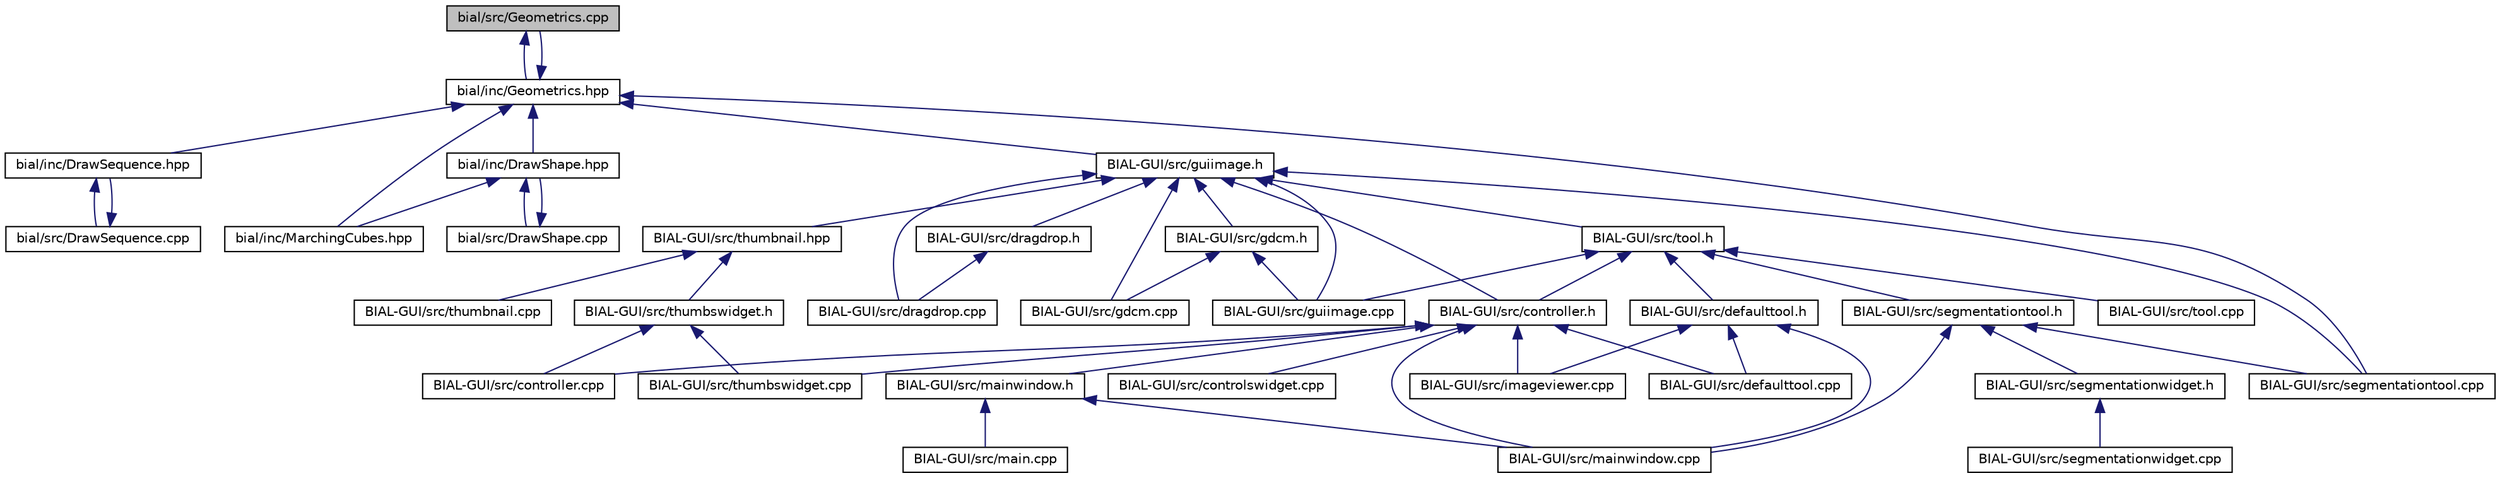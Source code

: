 digraph "bial/src/Geometrics.cpp"
{
  edge [fontname="Helvetica",fontsize="10",labelfontname="Helvetica",labelfontsize="10"];
  node [fontname="Helvetica",fontsize="10",shape=record];
  Node1 [label="bial/src/Geometrics.cpp",height=0.2,width=0.4,color="black", fillcolor="grey75", style="filled", fontcolor="black"];
  Node1 -> Node2 [dir="back",color="midnightblue",fontsize="10",style="solid",fontname="Helvetica"];
  Node2 [label="bial/inc/Geometrics.hpp",height=0.2,width=0.4,color="black", fillcolor="white", style="filled",URL="$_geometrics_8hpp.html"];
  Node2 -> Node3 [dir="back",color="midnightblue",fontsize="10",style="solid",fontname="Helvetica"];
  Node3 [label="bial/inc/DrawSequence.hpp",height=0.2,width=0.4,color="black", fillcolor="white", style="filled",URL="$_draw_sequence_8hpp.html"];
  Node3 -> Node4 [dir="back",color="midnightblue",fontsize="10",style="solid",fontname="Helvetica"];
  Node4 [label="bial/src/DrawSequence.cpp",height=0.2,width=0.4,color="black", fillcolor="white", style="filled",URL="$_draw_sequence_8cpp.html"];
  Node4 -> Node3 [dir="back",color="midnightblue",fontsize="10",style="solid",fontname="Helvetica"];
  Node2 -> Node5 [dir="back",color="midnightblue",fontsize="10",style="solid",fontname="Helvetica"];
  Node5 [label="bial/inc/DrawShape.hpp",height=0.2,width=0.4,color="black", fillcolor="white", style="filled",URL="$_draw_shape_8hpp.html"];
  Node5 -> Node6 [dir="back",color="midnightblue",fontsize="10",style="solid",fontname="Helvetica"];
  Node6 [label="bial/inc/MarchingCubes.hpp",height=0.2,width=0.4,color="black", fillcolor="white", style="filled",URL="$_marching_cubes_8hpp.html",tooltip="Content: Marching Cubes Algorithm   Description: Algorithm proposed by Lorensen and Cline to extract ..."];
  Node5 -> Node7 [dir="back",color="midnightblue",fontsize="10",style="solid",fontname="Helvetica"];
  Node7 [label="bial/src/DrawShape.cpp",height=0.2,width=0.4,color="black", fillcolor="white", style="filled",URL="$_draw_shape_8cpp.html"];
  Node7 -> Node5 [dir="back",color="midnightblue",fontsize="10",style="solid",fontname="Helvetica"];
  Node2 -> Node6 [dir="back",color="midnightblue",fontsize="10",style="solid",fontname="Helvetica"];
  Node2 -> Node1 [dir="back",color="midnightblue",fontsize="10",style="solid",fontname="Helvetica"];
  Node2 -> Node8 [dir="back",color="midnightblue",fontsize="10",style="solid",fontname="Helvetica"];
  Node8 [label="BIAL-GUI/src/guiimage.h",height=0.2,width=0.4,color="black", fillcolor="white", style="filled",URL="$guiimage_8h.html"];
  Node8 -> Node9 [dir="back",color="midnightblue",fontsize="10",style="solid",fontname="Helvetica"];
  Node9 [label="BIAL-GUI/src/controller.h",height=0.2,width=0.4,color="black", fillcolor="white", style="filled",URL="$controller_8h.html"];
  Node9 -> Node10 [dir="back",color="midnightblue",fontsize="10",style="solid",fontname="Helvetica"];
  Node10 [label="BIAL-GUI/src/controller.cpp",height=0.2,width=0.4,color="black", fillcolor="white", style="filled",URL="$controller_8cpp.html"];
  Node9 -> Node11 [dir="back",color="midnightblue",fontsize="10",style="solid",fontname="Helvetica"];
  Node11 [label="BIAL-GUI/src/controlswidget.cpp",height=0.2,width=0.4,color="black", fillcolor="white", style="filled",URL="$controlswidget_8cpp.html"];
  Node9 -> Node12 [dir="back",color="midnightblue",fontsize="10",style="solid",fontname="Helvetica"];
  Node12 [label="BIAL-GUI/src/defaulttool.cpp",height=0.2,width=0.4,color="black", fillcolor="white", style="filled",URL="$defaulttool_8cpp.html"];
  Node9 -> Node13 [dir="back",color="midnightblue",fontsize="10",style="solid",fontname="Helvetica"];
  Node13 [label="BIAL-GUI/src/imageviewer.cpp",height=0.2,width=0.4,color="black", fillcolor="white", style="filled",URL="$imageviewer_8cpp.html"];
  Node9 -> Node14 [dir="back",color="midnightblue",fontsize="10",style="solid",fontname="Helvetica"];
  Node14 [label="BIAL-GUI/src/mainwindow.h",height=0.2,width=0.4,color="black", fillcolor="white", style="filled",URL="$mainwindow_8h.html"];
  Node14 -> Node15 [dir="back",color="midnightblue",fontsize="10",style="solid",fontname="Helvetica"];
  Node15 [label="BIAL-GUI/src/main.cpp",height=0.2,width=0.4,color="black", fillcolor="white", style="filled",URL="$main_8cpp.html"];
  Node14 -> Node16 [dir="back",color="midnightblue",fontsize="10",style="solid",fontname="Helvetica"];
  Node16 [label="BIAL-GUI/src/mainwindow.cpp",height=0.2,width=0.4,color="black", fillcolor="white", style="filled",URL="$mainwindow_8cpp.html"];
  Node9 -> Node16 [dir="back",color="midnightblue",fontsize="10",style="solid",fontname="Helvetica"];
  Node9 -> Node17 [dir="back",color="midnightblue",fontsize="10",style="solid",fontname="Helvetica"];
  Node17 [label="BIAL-GUI/src/thumbswidget.cpp",height=0.2,width=0.4,color="black", fillcolor="white", style="filled",URL="$thumbswidget_8cpp.html"];
  Node8 -> Node18 [dir="back",color="midnightblue",fontsize="10",style="solid",fontname="Helvetica"];
  Node18 [label="BIAL-GUI/src/tool.h",height=0.2,width=0.4,color="black", fillcolor="white", style="filled",URL="$tool_8h.html"];
  Node18 -> Node9 [dir="back",color="midnightblue",fontsize="10",style="solid",fontname="Helvetica"];
  Node18 -> Node19 [dir="back",color="midnightblue",fontsize="10",style="solid",fontname="Helvetica"];
  Node19 [label="BIAL-GUI/src/defaulttool.h",height=0.2,width=0.4,color="black", fillcolor="white", style="filled",URL="$defaulttool_8h.html"];
  Node19 -> Node12 [dir="back",color="midnightblue",fontsize="10",style="solid",fontname="Helvetica"];
  Node19 -> Node13 [dir="back",color="midnightblue",fontsize="10",style="solid",fontname="Helvetica"];
  Node19 -> Node16 [dir="back",color="midnightblue",fontsize="10",style="solid",fontname="Helvetica"];
  Node18 -> Node20 [dir="back",color="midnightblue",fontsize="10",style="solid",fontname="Helvetica"];
  Node20 [label="BIAL-GUI/src/guiimage.cpp",height=0.2,width=0.4,color="black", fillcolor="white", style="filled",URL="$guiimage_8cpp.html"];
  Node18 -> Node21 [dir="back",color="midnightblue",fontsize="10",style="solid",fontname="Helvetica"];
  Node21 [label="BIAL-GUI/src/segmentationtool.h",height=0.2,width=0.4,color="black", fillcolor="white", style="filled",URL="$segmentationtool_8h.html"];
  Node21 -> Node16 [dir="back",color="midnightblue",fontsize="10",style="solid",fontname="Helvetica"];
  Node21 -> Node22 [dir="back",color="midnightblue",fontsize="10",style="solid",fontname="Helvetica"];
  Node22 [label="BIAL-GUI/src/segmentationtool.cpp",height=0.2,width=0.4,color="black", fillcolor="white", style="filled",URL="$segmentationtool_8cpp.html"];
  Node21 -> Node23 [dir="back",color="midnightblue",fontsize="10",style="solid",fontname="Helvetica"];
  Node23 [label="BIAL-GUI/src/segmentationwidget.h",height=0.2,width=0.4,color="black", fillcolor="white", style="filled",URL="$segmentationwidget_8h.html"];
  Node23 -> Node24 [dir="back",color="midnightblue",fontsize="10",style="solid",fontname="Helvetica"];
  Node24 [label="BIAL-GUI/src/segmentationwidget.cpp",height=0.2,width=0.4,color="black", fillcolor="white", style="filled",URL="$segmentationwidget_8cpp.html"];
  Node18 -> Node25 [dir="back",color="midnightblue",fontsize="10",style="solid",fontname="Helvetica"];
  Node25 [label="BIAL-GUI/src/tool.cpp",height=0.2,width=0.4,color="black", fillcolor="white", style="filled",URL="$tool_8cpp.html"];
  Node8 -> Node26 [dir="back",color="midnightblue",fontsize="10",style="solid",fontname="Helvetica"];
  Node26 [label="BIAL-GUI/src/thumbnail.hpp",height=0.2,width=0.4,color="black", fillcolor="white", style="filled",URL="$thumbnail_8hpp.html"];
  Node26 -> Node27 [dir="back",color="midnightblue",fontsize="10",style="solid",fontname="Helvetica"];
  Node27 [label="BIAL-GUI/src/thumbswidget.h",height=0.2,width=0.4,color="black", fillcolor="white", style="filled",URL="$thumbswidget_8h.html"];
  Node27 -> Node10 [dir="back",color="midnightblue",fontsize="10",style="solid",fontname="Helvetica"];
  Node27 -> Node17 [dir="back",color="midnightblue",fontsize="10",style="solid",fontname="Helvetica"];
  Node26 -> Node28 [dir="back",color="midnightblue",fontsize="10",style="solid",fontname="Helvetica"];
  Node28 [label="BIAL-GUI/src/thumbnail.cpp",height=0.2,width=0.4,color="black", fillcolor="white", style="filled",URL="$thumbnail_8cpp.html"];
  Node8 -> Node29 [dir="back",color="midnightblue",fontsize="10",style="solid",fontname="Helvetica"];
  Node29 [label="BIAL-GUI/src/dragdrop.h",height=0.2,width=0.4,color="black", fillcolor="white", style="filled",URL="$dragdrop_8h.html"];
  Node29 -> Node30 [dir="back",color="midnightblue",fontsize="10",style="solid",fontname="Helvetica"];
  Node30 [label="BIAL-GUI/src/dragdrop.cpp",height=0.2,width=0.4,color="black", fillcolor="white", style="filled",URL="$dragdrop_8cpp.html"];
  Node8 -> Node30 [dir="back",color="midnightblue",fontsize="10",style="solid",fontname="Helvetica"];
  Node8 -> Node31 [dir="back",color="midnightblue",fontsize="10",style="solid",fontname="Helvetica"];
  Node31 [label="BIAL-GUI/src/gdcm.h",height=0.2,width=0.4,color="black", fillcolor="white", style="filled",URL="$gdcm_8h.html"];
  Node31 -> Node32 [dir="back",color="midnightblue",fontsize="10",style="solid",fontname="Helvetica"];
  Node32 [label="BIAL-GUI/src/gdcm.cpp",height=0.2,width=0.4,color="black", fillcolor="white", style="filled",URL="$gdcm_8cpp.html"];
  Node31 -> Node20 [dir="back",color="midnightblue",fontsize="10",style="solid",fontname="Helvetica"];
  Node8 -> Node32 [dir="back",color="midnightblue",fontsize="10",style="solid",fontname="Helvetica"];
  Node8 -> Node20 [dir="back",color="midnightblue",fontsize="10",style="solid",fontname="Helvetica"];
  Node8 -> Node22 [dir="back",color="midnightblue",fontsize="10",style="solid",fontname="Helvetica"];
  Node2 -> Node22 [dir="back",color="midnightblue",fontsize="10",style="solid",fontname="Helvetica"];
}
